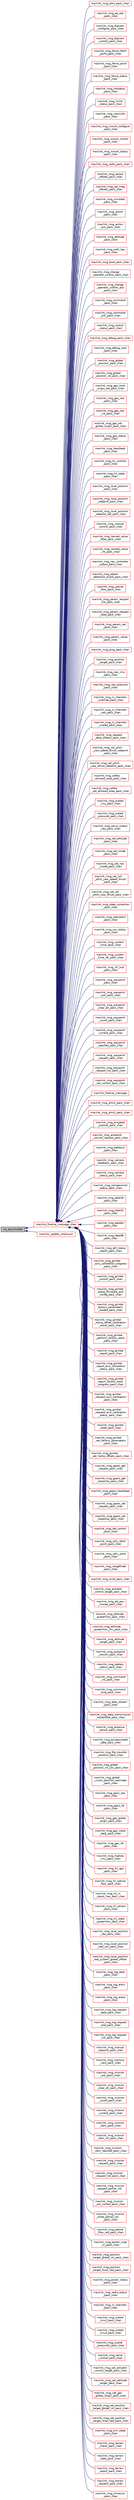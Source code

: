 digraph "crc_accumulate"
{
 // INTERACTIVE_SVG=YES
  edge [fontname="Helvetica",fontsize="10",labelfontname="Helvetica",labelfontsize="10"];
  node [fontname="Helvetica",fontsize="10",shape=record];
  rankdir="LR";
  Node1 [label="crc_accumulate",height=0.2,width=0.4,color="black", fillcolor="grey75", style="filled" fontcolor="black"];
  Node1 -> Node2 [dir="back",color="midnightblue",fontsize="10",style="solid",fontname="Helvetica"];
  Node2 [label="mavlink_finalize_message_chan",height=0.2,width=0.4,color="red", fillcolor="white", style="filled",URL="$v0_89_2protocol_8h.html#aa66131138fc02101dcc73b4b556ab422",tooltip="Finalize a MAVLink message with channel assignment. "];
  Node2 -> Node3 [dir="back",color="midnightblue",fontsize="10",style="solid",fontname="Helvetica"];
  Node3 [label="mavlink_msg_ahrs_pack_chan",height=0.2,width=0.4,color="red", fillcolor="white", style="filled",URL="$v0_89_2ardupilotmega_2mavlink__msg__ahrs_8h.html#ab4dc81fc85188d1843d8a82d3b4de3e5",tooltip="Pack a ahrs message on a channel. "];
  Node2 -> Node4 [dir="back",color="midnightblue",fontsize="10",style="solid",fontname="Helvetica"];
  Node4 [label="mavlink_msg_ap_adc\l_pack_chan",height=0.2,width=0.4,color="red", fillcolor="white", style="filled",URL="$v0_89_2ardupilotmega_2mavlink__msg__ap__adc_8h.html#a19903d3346e15994576af6403013464b",tooltip="Pack a ap_adc message on a channel. "];
  Node2 -> Node5 [dir="back",color="midnightblue",fontsize="10",style="solid",fontname="Helvetica"];
  Node5 [label="mavlink_msg_digicam\l_configure_pack_chan",height=0.2,width=0.4,color="red", fillcolor="white", style="filled",URL="$v0_89_2ardupilotmega_2mavlink__msg__digicam__configure_8h.html#a7dbe51041eceec3a18e5f197a6f5242a",tooltip="Pack a digicam_configure message on a channel. "];
  Node2 -> Node6 [dir="back",color="midnightblue",fontsize="10",style="solid",fontname="Helvetica"];
  Node6 [label="mavlink_msg_digicam\l_control_pack_chan",height=0.2,width=0.4,color="red", fillcolor="white", style="filled",URL="$v0_89_2ardupilotmega_2mavlink__msg__digicam__control_8h.html#aa209d5b0dc3100a1e3181c125f04937e",tooltip="Pack a digicam_control message on a channel. "];
  Node2 -> Node7 [dir="back",color="midnightblue",fontsize="10",style="solid",fontname="Helvetica"];
  Node7 [label="mavlink_msg_fence_fetch\l_point_pack_chan",height=0.2,width=0.4,color="red", fillcolor="white", style="filled",URL="$v0_89_2ardupilotmega_2mavlink__msg__fence__fetch__point_8h.html#a121328f002e3292e9101aaff37e54008",tooltip="Pack a fence_fetch_point message on a channel. "];
  Node2 -> Node8 [dir="back",color="midnightblue",fontsize="10",style="solid",fontname="Helvetica"];
  Node8 [label="mavlink_msg_fence_point\l_pack_chan",height=0.2,width=0.4,color="red", fillcolor="white", style="filled",URL="$v0_89_2ardupilotmega_2mavlink__msg__fence__point_8h.html#a574eeb42cc9470c365d63c6ab7821cbf",tooltip="Pack a fence_point message on a channel. "];
  Node2 -> Node9 [dir="back",color="midnightblue",fontsize="10",style="solid",fontname="Helvetica"];
  Node9 [label="mavlink_msg_fence_status\l_pack_chan",height=0.2,width=0.4,color="red", fillcolor="white", style="filled",URL="$v0_89_2ardupilotmega_2mavlink__msg__fence__status_8h.html#a99447f94efea540db056d30952ba1aaf",tooltip="Pack a fence_status message on a channel. "];
  Node2 -> Node10 [dir="back",color="midnightblue",fontsize="10",style="solid",fontname="Helvetica"];
  Node10 [label="mavlink_msg_hwstatus\l_pack_chan",height=0.2,width=0.4,color="red", fillcolor="white", style="filled",URL="$v0_89_2ardupilotmega_2mavlink__msg__hwstatus_8h.html#a4082eb400a43c5cbb06d1f6a6e5ed099",tooltip="Pack a hwstatus message on a channel. "];
  Node2 -> Node11 [dir="back",color="midnightblue",fontsize="10",style="solid",fontname="Helvetica"];
  Node11 [label="mavlink_msg_limits\l_status_pack_chan",height=0.2,width=0.4,color="red", fillcolor="white", style="filled",URL="$v0_89_2ardupilotmega_2mavlink__msg__limits__status_8h.html#a407b39409cb2527e7eb186a4124ed53f",tooltip="Pack a limits_status message on a channel. "];
  Node2 -> Node12 [dir="back",color="midnightblue",fontsize="10",style="solid",fontname="Helvetica"];
  Node12 [label="mavlink_msg_meminfo\l_pack_chan",height=0.2,width=0.4,color="red", fillcolor="white", style="filled",URL="$v0_89_2ardupilotmega_2mavlink__msg__meminfo_8h.html#a8cc88b6fd99f229334b924eb1dd674e7",tooltip="Pack a meminfo message on a channel. "];
  Node2 -> Node13 [dir="back",color="midnightblue",fontsize="10",style="solid",fontname="Helvetica"];
  Node13 [label="mavlink_msg_mount_configure\l_pack_chan",height=0.2,width=0.4,color="red", fillcolor="white", style="filled",URL="$v0_89_2ardupilotmega_2mavlink__msg__mount__configure_8h.html#a8aeafe9a981ecf7383eb33d4ea331f7c",tooltip="Pack a mount_configure message on a channel. "];
  Node2 -> Node14 [dir="back",color="midnightblue",fontsize="10",style="solid",fontname="Helvetica"];
  Node14 [label="mavlink_msg_mount_control\l_pack_chan",height=0.2,width=0.4,color="red", fillcolor="white", style="filled",URL="$v0_89_2ardupilotmega_2mavlink__msg__mount__control_8h.html#a46f2871d2a4c71f55751b74ce5dc64ae",tooltip="Pack a mount_control message on a channel. "];
  Node2 -> Node15 [dir="back",color="midnightblue",fontsize="10",style="solid",fontname="Helvetica"];
  Node15 [label="mavlink_msg_mount_status\l_pack_chan",height=0.2,width=0.4,color="red", fillcolor="white", style="filled",URL="$v0_89_2ardupilotmega_2mavlink__msg__mount__status_8h.html#acd6b90864504dbccfaf860ded272b844",tooltip="Pack a mount_status message on a channel. "];
  Node2 -> Node16 [dir="back",color="midnightblue",fontsize="10",style="solid",fontname="Helvetica"];
  Node16 [label="mavlink_msg_radio_pack_chan",height=0.2,width=0.4,color="red", fillcolor="white", style="filled",URL="$v0_89_2ardupilotmega_2mavlink__msg__radio_8h.html#affe6fe66153ea5b65647dab166f18c58",tooltip="Pack a radio message on a channel. "];
  Node2 -> Node17 [dir="back",color="midnightblue",fontsize="10",style="solid",fontname="Helvetica"];
  Node17 [label="mavlink_msg_sensor\l_offsets_pack_chan",height=0.2,width=0.4,color="red", fillcolor="white", style="filled",URL="$v0_89_2ardupilotmega_2mavlink__msg__sensor__offsets_8h.html#a90f26fa0c868e954bd15105349579dd6",tooltip="Pack a sensor_offsets message on a channel. "];
  Node2 -> Node18 [dir="back",color="midnightblue",fontsize="10",style="solid",fontname="Helvetica"];
  Node18 [label="mavlink_msg_set_mag\l_offsets_pack_chan",height=0.2,width=0.4,color="red", fillcolor="white", style="filled",URL="$v0_89_2ardupilotmega_2mavlink__msg__set__mag__offsets_8h.html#a0ff8265c77b04396c8b7f3830ec147c1",tooltip="Pack a set_mag_offsets message on a channel. "];
  Node2 -> Node19 [dir="back",color="midnightblue",fontsize="10",style="solid",fontname="Helvetica"];
  Node19 [label="mavlink_msg_simstate\l_pack_chan",height=0.2,width=0.4,color="red", fillcolor="white", style="filled",URL="$v0_89_2ardupilotmega_2mavlink__msg__simstate_8h.html#a03ad82aa0344d6f97e282759fc7d1db8",tooltip="Pack a simstate message on a channel. "];
  Node2 -> Node20 [dir="back",color="midnightblue",fontsize="10",style="solid",fontname="Helvetica"];
  Node20 [label="mavlink_msg_action\l_pack_chan",height=0.2,width=0.4,color="red", fillcolor="white", style="filled",URL="$mavlink__msg__action_8h.html#abf24d86d8b952f9ab319bc0e0e7b1761",tooltip="Pack a action message on a channel. "];
  Node2 -> Node21 [dir="back",color="midnightblue",fontsize="10",style="solid",fontname="Helvetica"];
  Node21 [label="mavlink_msg_action\l_ack_pack_chan",height=0.2,width=0.4,color="red", fillcolor="white", style="filled",URL="$mavlink__msg__action__ack_8h.html#ad64b495a3404ed70a0cd2893817b3521",tooltip="Pack a action_ack message on a channel. "];
  Node2 -> Node22 [dir="back",color="midnightblue",fontsize="10",style="solid",fontname="Helvetica"];
  Node22 [label="mavlink_msg_attitude\l_pack_chan",height=0.2,width=0.4,color="red", fillcolor="white", style="filled",URL="$v0_89_2common_2mavlink__msg__attitude_8h.html#a618ec144aa502d1ee54e57f95497f15d",tooltip="Pack a attitude message on a channel. "];
  Node2 -> Node23 [dir="back",color="midnightblue",fontsize="10",style="solid",fontname="Helvetica"];
  Node23 [label="mavlink_msg_auth_key\l_pack_chan",height=0.2,width=0.4,color="red", fillcolor="white", style="filled",URL="$v0_89_2common_2mavlink__msg__auth__key_8h.html#a3ddf0f9492331a4aab9ce60f10b10988",tooltip="Pack a auth_key message on a channel. "];
  Node2 -> Node24 [dir="back",color="midnightblue",fontsize="10",style="solid",fontname="Helvetica"];
  Node24 [label="mavlink_msg_boot_pack_chan",height=0.2,width=0.4,color="red", fillcolor="white", style="filled",URL="$mavlink__msg__boot_8h.html#af01695574d3feb263fb69e4a6520e0d9",tooltip="Pack a boot message on a channel. "];
  Node2 -> Node25 [dir="back",color="midnightblue",fontsize="10",style="solid",fontname="Helvetica"];
  Node25 [label="mavlink_msg_change\l_operator_control_pack_chan",height=0.2,width=0.4,color="red", fillcolor="white", style="filled",URL="$v0_89_2common_2mavlink__msg__change__operator__control_8h.html#ab67baa0d3bc6c24f7e0caa09cd18f174",tooltip="Pack a change_operator_control message on a channel. "];
  Node2 -> Node26 [dir="back",color="midnightblue",fontsize="10",style="solid",fontname="Helvetica"];
  Node26 [label="mavlink_msg_change\l_operator_control_ack\l_pack_chan",height=0.2,width=0.4,color="red", fillcolor="white", style="filled",URL="$v0_89_2common_2mavlink__msg__change__operator__control__ack_8h.html#a3cff410413867eac6b3043e917256b35",tooltip="Pack a change_operator_control_ack message on a channel. "];
  Node2 -> Node27 [dir="back",color="midnightblue",fontsize="10",style="solid",fontname="Helvetica"];
  Node27 [label="mavlink_msg_command\l_pack_chan",height=0.2,width=0.4,color="red", fillcolor="white", style="filled",URL="$mavlink__msg__command_8h.html#a18bf99ae61541032cf048664dc9c32b0",tooltip="Pack a command message on a channel. "];
  Node2 -> Node28 [dir="back",color="midnightblue",fontsize="10",style="solid",fontname="Helvetica"];
  Node28 [label="mavlink_msg_command\l_ack_pack_chan",height=0.2,width=0.4,color="red", fillcolor="white", style="filled",URL="$v0_89_2common_2mavlink__msg__command__ack_8h.html#a99a119bb7e7c8fd3fdff0d5ca70b46be",tooltip="Pack a command_ack message on a channel. "];
  Node2 -> Node29 [dir="back",color="midnightblue",fontsize="10",style="solid",fontname="Helvetica"];
  Node29 [label="mavlink_msg_control\l_status_pack_chan",height=0.2,width=0.4,color="red", fillcolor="white", style="filled",URL="$mavlink__msg__control__status_8h.html#a81b4540f3953c5a154f3da91a696fc0c",tooltip="Pack a control_status message on a channel. "];
  Node2 -> Node30 [dir="back",color="midnightblue",fontsize="10",style="solid",fontname="Helvetica"];
  Node30 [label="mavlink_msg_debug_pack_chan",height=0.2,width=0.4,color="red", fillcolor="white", style="filled",URL="$v0_89_2common_2mavlink__msg__debug_8h.html#a64edfadac6f01d9d99ab3da408e2ff43",tooltip="Pack a debug message on a channel. "];
  Node2 -> Node31 [dir="back",color="midnightblue",fontsize="10",style="solid",fontname="Helvetica"];
  Node31 [label="mavlink_msg_debug_vect\l_pack_chan",height=0.2,width=0.4,color="red", fillcolor="white", style="filled",URL="$v0_89_2common_2mavlink__msg__debug__vect_8h.html#ae6b5b2990f0d0f704a38bc3e75ff700a",tooltip="Pack a debug_vect message on a channel. "];
  Node2 -> Node32 [dir="back",color="midnightblue",fontsize="10",style="solid",fontname="Helvetica"];
  Node32 [label="mavlink_msg_global\l_position_pack_chan",height=0.2,width=0.4,color="red", fillcolor="white", style="filled",URL="$mavlink__msg__global__position_8h.html#a013761ac0da15051ac9875663b5eb9b6",tooltip="Pack a global_position message on a channel. "];
  Node2 -> Node33 [dir="back",color="midnightblue",fontsize="10",style="solid",fontname="Helvetica"];
  Node33 [label="mavlink_msg_global\l_position_int_pack_chan",height=0.2,width=0.4,color="red", fillcolor="white", style="filled",URL="$v0_89_2common_2mavlink__msg__global__position__int_8h.html#ac821a09be371a0167b32ab8b256299ce",tooltip="Pack a global_position_int message on a channel. "];
  Node2 -> Node34 [dir="back",color="midnightblue",fontsize="10",style="solid",fontname="Helvetica"];
  Node34 [label="mavlink_msg_gps_local\l_origin_set_pack_chan",height=0.2,width=0.4,color="red", fillcolor="white", style="filled",URL="$mavlink__msg__gps__local__origin__set_8h.html#a2d6df32caedd51ba43e06c119309e687",tooltip="Pack a gps_local_origin_set message on a channel. "];
  Node2 -> Node35 [dir="back",color="midnightblue",fontsize="10",style="solid",fontname="Helvetica"];
  Node35 [label="mavlink_msg_gps_raw\l_pack_chan",height=0.2,width=0.4,color="red", fillcolor="white", style="filled",URL="$mavlink__msg__gps__raw_8h.html#aaa84ab734305b53224d510aaf40bcaaa",tooltip="Pack a gps_raw message on a channel. "];
  Node2 -> Node36 [dir="back",color="midnightblue",fontsize="10",style="solid",fontname="Helvetica"];
  Node36 [label="mavlink_msg_gps_raw\l_int_pack_chan",height=0.2,width=0.4,color="red", fillcolor="white", style="filled",URL="$v0_89_2common_2mavlink__msg__gps__raw__int_8h.html#a8a6517d934e7bcd2cbe0f9c8abf07c37",tooltip="Pack a gps_raw_int message on a channel. "];
  Node2 -> Node37 [dir="back",color="midnightblue",fontsize="10",style="solid",fontname="Helvetica"];
  Node37 [label="mavlink_msg_gps_set\l_global_origin_pack_chan",height=0.2,width=0.4,color="red", fillcolor="white", style="filled",URL="$mavlink__msg__gps__set__global__origin_8h.html#a95825bd8da7e0bb22a2dd495bfc3d0ee",tooltip="Pack a gps_set_global_origin message on a channel. "];
  Node2 -> Node38 [dir="back",color="midnightblue",fontsize="10",style="solid",fontname="Helvetica"];
  Node38 [label="mavlink_msg_gps_status\l_pack_chan",height=0.2,width=0.4,color="red", fillcolor="white", style="filled",URL="$v0_89_2common_2mavlink__msg__gps__status_8h.html#a71e50e42e9217c6ad5cbe64a235c9c34",tooltip="Pack a gps_status message on a channel. "];
  Node2 -> Node39 [dir="back",color="midnightblue",fontsize="10",style="solid",fontname="Helvetica"];
  Node39 [label="mavlink_msg_heartbeat\l_pack_chan",height=0.2,width=0.4,color="red", fillcolor="white", style="filled",URL="$v0_89_2common_2mavlink__msg__heartbeat_8h.html#a20621f9555594a034859d967af150ec1",tooltip="Pack a heartbeat message on a channel. "];
  Node2 -> Node40 [dir="back",color="midnightblue",fontsize="10",style="solid",fontname="Helvetica"];
  Node40 [label="mavlink_msg_hil_controls\l_pack_chan",height=0.2,width=0.4,color="red", fillcolor="white", style="filled",URL="$v0_89_2common_2mavlink__msg__hil__controls_8h.html#aaaba78a372715bff1145784250ff7b19",tooltip="Pack a hil_controls message on a channel. "];
  Node2 -> Node41 [dir="back",color="midnightblue",fontsize="10",style="solid",fontname="Helvetica"];
  Node41 [label="mavlink_msg_hil_state\l_pack_chan",height=0.2,width=0.4,color="red", fillcolor="white", style="filled",URL="$v0_89_2common_2mavlink__msg__hil__state_8h.html#ad5f967d1d5f2f6fc28f26e82fc4aa235",tooltip="Pack a hil_state message on a channel. "];
  Node2 -> Node42 [dir="back",color="midnightblue",fontsize="10",style="solid",fontname="Helvetica"];
  Node42 [label="mavlink_msg_local_position\l_pack_chan",height=0.2,width=0.4,color="red", fillcolor="white", style="filled",URL="$mavlink__msg__local__position_8h.html#a979c0feb2caab765146ef28430a4e27d",tooltip="Pack a local_position message on a channel. "];
  Node2 -> Node43 [dir="back",color="midnightblue",fontsize="10",style="solid",fontname="Helvetica"];
  Node43 [label="mavlink_msg_local_position\l_setpoint_pack_chan",height=0.2,width=0.4,color="red", fillcolor="white", style="filled",URL="$mavlink__msg__local__position__setpoint_8h.html#a8439d103aaf5eb25811dc78c8e5d1284",tooltip="Pack a local_position_setpoint message on a channel. "];
  Node2 -> Node44 [dir="back",color="midnightblue",fontsize="10",style="solid",fontname="Helvetica"];
  Node44 [label="mavlink_msg_local_position\l_setpoint_set_pack_chan",height=0.2,width=0.4,color="red", fillcolor="white", style="filled",URL="$mavlink__msg__local__position__setpoint__set_8h.html#a82dbe6c45257eabfa1a509b308e15135",tooltip="Pack a local_position_setpoint_set message on a channel. "];
  Node2 -> Node45 [dir="back",color="midnightblue",fontsize="10",style="solid",fontname="Helvetica"];
  Node45 [label="mavlink_msg_manual\l_control_pack_chan",height=0.2,width=0.4,color="red", fillcolor="white", style="filled",URL="$v0_89_2common_2mavlink__msg__manual__control_8h.html#a2d7ce8716b82ff6f96b7cdd10045f03c",tooltip="Pack a manual_control message on a channel. "];
  Node2 -> Node46 [dir="back",color="midnightblue",fontsize="10",style="solid",fontname="Helvetica"];
  Node46 [label="mavlink_msg_named_value\l_float_pack_chan",height=0.2,width=0.4,color="red", fillcolor="white", style="filled",URL="$v0_89_2common_2mavlink__msg__named__value__float_8h.html#a3a132e72de7bfa848ff3774b123bfe35",tooltip="Pack a named_value_float message on a channel. "];
  Node2 -> Node47 [dir="back",color="midnightblue",fontsize="10",style="solid",fontname="Helvetica"];
  Node47 [label="mavlink_msg_named_value\l_int_pack_chan",height=0.2,width=0.4,color="red", fillcolor="white", style="filled",URL="$v0_89_2common_2mavlink__msg__named__value__int_8h.html#acec709a920caea50312b445c41c61185",tooltip="Pack a named_value_int message on a channel. "];
  Node2 -> Node48 [dir="back",color="midnightblue",fontsize="10",style="solid",fontname="Helvetica"];
  Node48 [label="mavlink_msg_nav_controller\l_output_pack_chan",height=0.2,width=0.4,color="red", fillcolor="white", style="filled",URL="$v0_89_2common_2mavlink__msg__nav__controller__output_8h.html#af0a2c94ed932fac26c8ab9f9b7e6dc2f",tooltip="Pack a nav_controller_output message on a channel. "];
  Node2 -> Node49 [dir="back",color="midnightblue",fontsize="10",style="solid",fontname="Helvetica"];
  Node49 [label="mavlink_msg_object\l_detection_event_pack_chan",height=0.2,width=0.4,color="red", fillcolor="white", style="filled",URL="$mavlink__msg__object__detection__event_8h.html#af2893d08dd5a69a60bde3dcf1662ae6d",tooltip="Pack a object_detection_event message on a channel. "];
  Node2 -> Node50 [dir="back",color="midnightblue",fontsize="10",style="solid",fontname="Helvetica"];
  Node50 [label="mavlink_msg_optical\l_flow_pack_chan",height=0.2,width=0.4,color="red", fillcolor="white", style="filled",URL="$v0_89_2common_2mavlink__msg__optical__flow_8h.html#a9a11f3084ac66b436bec43317f631589",tooltip="Pack a optical_flow message on a channel. "];
  Node2 -> Node51 [dir="back",color="midnightblue",fontsize="10",style="solid",fontname="Helvetica"];
  Node51 [label="mavlink_msg_param_request\l_list_pack_chan",height=0.2,width=0.4,color="red", fillcolor="white", style="filled",URL="$v0_89_2common_2mavlink__msg__param__request__list_8h.html#a3c2a27c1f99725868841985efea534bd",tooltip="Pack a param_request_list message on a channel. "];
  Node2 -> Node52 [dir="back",color="midnightblue",fontsize="10",style="solid",fontname="Helvetica"];
  Node52 [label="mavlink_msg_param_request\l_read_pack_chan",height=0.2,width=0.4,color="red", fillcolor="white", style="filled",URL="$v0_89_2common_2mavlink__msg__param__request__read_8h.html#afc54042641a559ab733a1920a2abdda1",tooltip="Pack a param_request_read message on a channel. "];
  Node2 -> Node53 [dir="back",color="midnightblue",fontsize="10",style="solid",fontname="Helvetica"];
  Node53 [label="mavlink_msg_param_set\l_pack_chan",height=0.2,width=0.4,color="red", fillcolor="white", style="filled",URL="$v0_89_2common_2mavlink__msg__param__set_8h.html#a9b885147b54932297f137b51ac607da4",tooltip="Pack a param_set message on a channel. "];
  Node2 -> Node54 [dir="back",color="midnightblue",fontsize="10",style="solid",fontname="Helvetica"];
  Node54 [label="mavlink_msg_param_value\l_pack_chan",height=0.2,width=0.4,color="red", fillcolor="white", style="filled",URL="$v0_89_2common_2mavlink__msg__param__value_8h.html#a392b1e2f329b22ffb1ebf291242502fc",tooltip="Pack a param_value message on a channel. "];
  Node2 -> Node55 [dir="back",color="midnightblue",fontsize="10",style="solid",fontname="Helvetica"];
  Node55 [label="mavlink_msg_ping_pack_chan",height=0.2,width=0.4,color="red", fillcolor="white", style="filled",URL="$v0_89_2common_2mavlink__msg__ping_8h.html#a2f1553dd7725ecb2fbd535caf2f918f1",tooltip="Pack a ping message on a channel. "];
  Node2 -> Node56 [dir="back",color="midnightblue",fontsize="10",style="solid",fontname="Helvetica"];
  Node56 [label="mavlink_msg_position\l_target_pack_chan",height=0.2,width=0.4,color="red", fillcolor="white", style="filled",URL="$mavlink__msg__position__target_8h.html#aef9973f40337b0627985c82c609121e1",tooltip="Pack a position_target message on a channel. "];
  Node2 -> Node57 [dir="back",color="midnightblue",fontsize="10",style="solid",fontname="Helvetica"];
  Node57 [label="mavlink_msg_raw_imu\l_pack_chan",height=0.2,width=0.4,color="red", fillcolor="white", style="filled",URL="$v0_89_2common_2mavlink__msg__raw__imu_8h.html#adc060429de5a28ee6eab0fc7cf5106fb",tooltip="Pack a raw_imu message on a channel. "];
  Node2 -> Node58 [dir="back",color="midnightblue",fontsize="10",style="solid",fontname="Helvetica"];
  Node58 [label="mavlink_msg_raw_pressure\l_pack_chan",height=0.2,width=0.4,color="red", fillcolor="white", style="filled",URL="$v0_89_2common_2mavlink__msg__raw__pressure_8h.html#a14f4972fe22b8cfd3cebebb01dff0ce1",tooltip="Pack a raw_pressure message on a channel. "];
  Node2 -> Node59 [dir="back",color="midnightblue",fontsize="10",style="solid",fontname="Helvetica"];
  Node59 [label="mavlink_msg_rc_channels\l_override_pack_chan",height=0.2,width=0.4,color="red", fillcolor="white", style="filled",URL="$v0_89_2common_2mavlink__msg__rc__channels__override_8h.html#acc048db05e6013f82d027f88894a336f",tooltip="Pack a rc_channels_override message on a channel. "];
  Node2 -> Node60 [dir="back",color="midnightblue",fontsize="10",style="solid",fontname="Helvetica"];
  Node60 [label="mavlink_msg_rc_channels\l_raw_pack_chan",height=0.2,width=0.4,color="red", fillcolor="white", style="filled",URL="$v0_89_2common_2mavlink__msg__rc__channels__raw_8h.html#a85db0c88783210658b689d9468db8e07",tooltip="Pack a rc_channels_raw message on a channel. "];
  Node2 -> Node61 [dir="back",color="midnightblue",fontsize="10",style="solid",fontname="Helvetica"];
  Node61 [label="mavlink_msg_rc_channels\l_scaled_pack_chan",height=0.2,width=0.4,color="red", fillcolor="white", style="filled",URL="$v0_89_2common_2mavlink__msg__rc__channels__scaled_8h.html#af4bc3ccdc94a9200e2a6d6395da84d1e",tooltip="Pack a rc_channels_scaled message on a channel. "];
  Node2 -> Node62 [dir="back",color="midnightblue",fontsize="10",style="solid",fontname="Helvetica"];
  Node62 [label="mavlink_msg_request\l_data_stream_pack_chan",height=0.2,width=0.4,color="red", fillcolor="white", style="filled",URL="$v0_89_2common_2mavlink__msg__request__data__stream_8h.html#a45c6d7dcb2b7942dbd1b386fc8c235e5",tooltip="Pack a request_data_stream message on a channel. "];
  Node2 -> Node63 [dir="back",color="midnightblue",fontsize="10",style="solid",fontname="Helvetica"];
  Node63 [label="mavlink_msg_roll_pitch\l_yaw_speed_thrust_setpoint\l_pack_chan",height=0.2,width=0.4,color="red", fillcolor="white", style="filled",URL="$mavlink__msg__roll__pitch__yaw__speed__thrust__setpoint_8h.html#a216b9ae2435b69b540a0aa1481b2d70b",tooltip="Pack a roll_pitch_yaw_speed_thrust_setpoint message on a channel. "];
  Node2 -> Node64 [dir="back",color="midnightblue",fontsize="10",style="solid",fontname="Helvetica"];
  Node64 [label="mavlink_msg_roll_pitch\l_yaw_thrust_setpoint_pack_chan",height=0.2,width=0.4,color="red", fillcolor="white", style="filled",URL="$mavlink__msg__roll__pitch__yaw__thrust__setpoint_8h.html#af36db18206f1ad296c7541899c7e40e1",tooltip="Pack a roll_pitch_yaw_thrust_setpoint message on a channel. "];
  Node2 -> Node65 [dir="back",color="midnightblue",fontsize="10",style="solid",fontname="Helvetica"];
  Node65 [label="mavlink_msg_safety\l_allowed_area_pack_chan",height=0.2,width=0.4,color="red", fillcolor="white", style="filled",URL="$v0_89_2common_2mavlink__msg__safety__allowed__area_8h.html#a06c5d19b03aab37aed0e25359f3813ec",tooltip="Pack a safety_allowed_area message on a channel. "];
  Node2 -> Node66 [dir="back",color="midnightblue",fontsize="10",style="solid",fontname="Helvetica"];
  Node66 [label="mavlink_msg_safety\l_set_allowed_area_pack_chan",height=0.2,width=0.4,color="red", fillcolor="white", style="filled",URL="$v0_89_2common_2mavlink__msg__safety__set__allowed__area_8h.html#a4a5ad9e128fbcf5aaaf84624d0fb5bb9",tooltip="Pack a safety_set_allowed_area message on a channel. "];
  Node2 -> Node67 [dir="back",color="midnightblue",fontsize="10",style="solid",fontname="Helvetica"];
  Node67 [label="mavlink_msg_scaled\l_imu_pack_chan",height=0.2,width=0.4,color="red", fillcolor="white", style="filled",URL="$v0_89_2common_2mavlink__msg__scaled__imu_8h.html#a0fc1577816905df836a81e2daa82803c",tooltip="Pack a scaled_imu message on a channel. "];
  Node2 -> Node68 [dir="back",color="midnightblue",fontsize="10",style="solid",fontname="Helvetica"];
  Node68 [label="mavlink_msg_scaled\l_pressure_pack_chan",height=0.2,width=0.4,color="red", fillcolor="white", style="filled",URL="$v0_89_2common_2mavlink__msg__scaled__pressure_8h.html#acf06e4deffe905725d83f5a6f35ed85c",tooltip="Pack a scaled_pressure message on a channel. "];
  Node2 -> Node69 [dir="back",color="midnightblue",fontsize="10",style="solid",fontname="Helvetica"];
  Node69 [label="mavlink_msg_servo_output\l_raw_pack_chan",height=0.2,width=0.4,color="red", fillcolor="white", style="filled",URL="$v0_89_2common_2mavlink__msg__servo__output__raw_8h.html#a9fe5ef03c1cc3b2594ba5c5a7363e8b0",tooltip="Pack a servo_output_raw message on a channel. "];
  Node2 -> Node70 [dir="back",color="midnightblue",fontsize="10",style="solid",fontname="Helvetica"];
  Node70 [label="mavlink_msg_set_altitude\l_pack_chan",height=0.2,width=0.4,color="red", fillcolor="white", style="filled",URL="$mavlink__msg__set__altitude_8h.html#ae59fabbd6da66abb39d9a080c8fcb0ba",tooltip="Pack a set_altitude message on a channel. "];
  Node2 -> Node71 [dir="back",color="midnightblue",fontsize="10",style="solid",fontname="Helvetica"];
  Node71 [label="mavlink_msg_set_mode\l_pack_chan",height=0.2,width=0.4,color="red", fillcolor="white", style="filled",URL="$v0_89_2common_2mavlink__msg__set__mode_8h.html#a2de9c0681f5f187ee9350ef804d56398",tooltip="Pack a set_mode message on a channel. "];
  Node2 -> Node72 [dir="back",color="midnightblue",fontsize="10",style="solid",fontname="Helvetica"];
  Node72 [label="mavlink_msg_set_nav\l_mode_pack_chan",height=0.2,width=0.4,color="red", fillcolor="white", style="filled",URL="$mavlink__msg__set__nav__mode_8h.html#a4523f93d78da5ad7f876a57ce2eb1854",tooltip="Pack a set_nav_mode message on a channel. "];
  Node2 -> Node73 [dir="back",color="midnightblue",fontsize="10",style="solid",fontname="Helvetica"];
  Node73 [label="mavlink_msg_set_roll\l_pitch_yaw_speed_thrust\l_pack_chan",height=0.2,width=0.4,color="red", fillcolor="white", style="filled",URL="$mavlink__msg__set__roll__pitch__yaw__speed__thrust_8h.html#a4d25f9893a6dbca676e670a14b89293a",tooltip="Pack a set_roll_pitch_yaw_speed_thrust message on a channel. "];
  Node2 -> Node74 [dir="back",color="midnightblue",fontsize="10",style="solid",fontname="Helvetica"];
  Node74 [label="mavlink_msg_set_roll\l_pitch_yaw_thrust_pack_chan",height=0.2,width=0.4,color="red", fillcolor="white", style="filled",URL="$mavlink__msg__set__roll__pitch__yaw__thrust_8h.html#a9ef5ef937806a2d893e5a5019bcadda2",tooltip="Pack a set_roll_pitch_yaw_thrust message on a channel. "];
  Node2 -> Node75 [dir="back",color="midnightblue",fontsize="10",style="solid",fontname="Helvetica"];
  Node75 [label="mavlink_msg_state_correction\l_pack_chan",height=0.2,width=0.4,color="red", fillcolor="white", style="filled",URL="$mavlink__msg__state__correction_8h.html#aa5746c658ae500c3bb7ee41ccc8993cf",tooltip="Pack a state_correction message on a channel. "];
  Node2 -> Node76 [dir="back",color="midnightblue",fontsize="10",style="solid",fontname="Helvetica"];
  Node76 [label="mavlink_msg_statustext\l_pack_chan",height=0.2,width=0.4,color="red", fillcolor="white", style="filled",URL="$v0_89_2common_2mavlink__msg__statustext_8h.html#a5abf3793ed13f3be65abc47dcf371312",tooltip="Pack a statustext message on a channel. "];
  Node2 -> Node77 [dir="back",color="midnightblue",fontsize="10",style="solid",fontname="Helvetica"];
  Node77 [label="mavlink_msg_sys_status\l_pack_chan",height=0.2,width=0.4,color="red", fillcolor="white", style="filled",URL="$v0_89_2common_2mavlink__msg__sys__status_8h.html#a88bd04dbfb9b5ca4d59e8c2501500f3d",tooltip="Pack a sys_status message on a channel. "];
  Node2 -> Node78 [dir="back",color="midnightblue",fontsize="10",style="solid",fontname="Helvetica"];
  Node78 [label="mavlink_msg_system\l_time_pack_chan",height=0.2,width=0.4,color="red", fillcolor="white", style="filled",URL="$v0_89_2common_2mavlink__msg__system__time_8h.html#a0bb5eb9c35598d099babf292edad84aa",tooltip="Pack a system_time message on a channel. "];
  Node2 -> Node79 [dir="back",color="midnightblue",fontsize="10",style="solid",fontname="Helvetica"];
  Node79 [label="mavlink_msg_system\l_time_utc_pack_chan",height=0.2,width=0.4,color="red", fillcolor="white", style="filled",URL="$mavlink__msg__system__time__utc_8h.html#a92d0855e78d1c316b5785b04bc7800eb",tooltip="Pack a system_time_utc message on a channel. "];
  Node2 -> Node80 [dir="back",color="midnightblue",fontsize="10",style="solid",fontname="Helvetica"];
  Node80 [label="mavlink_msg_vfr_hud\l_pack_chan",height=0.2,width=0.4,color="red", fillcolor="white", style="filled",URL="$v0_89_2common_2mavlink__msg__vfr__hud_8h.html#a343d83ef1501d561472e3874a53b62e5",tooltip="Pack a vfr_hud message on a channel. "];
  Node2 -> Node81 [dir="back",color="midnightblue",fontsize="10",style="solid",fontname="Helvetica"];
  Node81 [label="mavlink_msg_waypoint\l_pack_chan",height=0.2,width=0.4,color="red", fillcolor="white", style="filled",URL="$mavlink__msg__waypoint_8h.html#a6e4857ae216676e30b7ee15be4826851",tooltip="Pack a waypoint message on a channel. "];
  Node2 -> Node82 [dir="back",color="midnightblue",fontsize="10",style="solid",fontname="Helvetica"];
  Node82 [label="mavlink_msg_waypoint\l_ack_pack_chan",height=0.2,width=0.4,color="red", fillcolor="white", style="filled",URL="$mavlink__msg__waypoint__ack_8h.html#aade7de8a960422605041849c5a489484",tooltip="Pack a waypoint_ack message on a channel. "];
  Node2 -> Node83 [dir="back",color="midnightblue",fontsize="10",style="solid",fontname="Helvetica"];
  Node83 [label="mavlink_msg_waypoint\l_clear_all_pack_chan",height=0.2,width=0.4,color="red", fillcolor="white", style="filled",URL="$mavlink__msg__waypoint__clear__all_8h.html#af5906aa02a2064590a24bb1cff739590",tooltip="Pack a waypoint_clear_all message on a channel. "];
  Node2 -> Node84 [dir="back",color="midnightblue",fontsize="10",style="solid",fontname="Helvetica"];
  Node84 [label="mavlink_msg_waypoint\l_count_pack_chan",height=0.2,width=0.4,color="red", fillcolor="white", style="filled",URL="$mavlink__msg__waypoint__count_8h.html#a7d513df7b83d21d3fa66bc0df2c1118f",tooltip="Pack a waypoint_count message on a channel. "];
  Node2 -> Node85 [dir="back",color="midnightblue",fontsize="10",style="solid",fontname="Helvetica"];
  Node85 [label="mavlink_msg_waypoint\l_current_pack_chan",height=0.2,width=0.4,color="red", fillcolor="white", style="filled",URL="$mavlink__msg__waypoint__current_8h.html#a67747fb1c9dae6d7389c185478cec2a4",tooltip="Pack a waypoint_current message on a channel. "];
  Node2 -> Node86 [dir="back",color="midnightblue",fontsize="10",style="solid",fontname="Helvetica"];
  Node86 [label="mavlink_msg_waypoint\l_reached_pack_chan",height=0.2,width=0.4,color="red", fillcolor="white", style="filled",URL="$mavlink__msg__waypoint__reached_8h.html#a4e761d186a17f1a98f960f8c95d52ef2",tooltip="Pack a waypoint_reached message on a channel. "];
  Node2 -> Node87 [dir="back",color="midnightblue",fontsize="10",style="solid",fontname="Helvetica"];
  Node87 [label="mavlink_msg_waypoint\l_request_pack_chan",height=0.2,width=0.4,color="red", fillcolor="white", style="filled",URL="$mavlink__msg__waypoint__request_8h.html#adf0f12a8b1d070d2201a541e02cbe89d",tooltip="Pack a waypoint_request message on a channel. "];
  Node2 -> Node88 [dir="back",color="midnightblue",fontsize="10",style="solid",fontname="Helvetica"];
  Node88 [label="mavlink_msg_waypoint\l_request_list_pack_chan",height=0.2,width=0.4,color="red", fillcolor="white", style="filled",URL="$mavlink__msg__waypoint__request__list_8h.html#aced369f1f393cb47776012ae114a8a4f",tooltip="Pack a waypoint_request_list message on a channel. "];
  Node2 -> Node89 [dir="back",color="midnightblue",fontsize="10",style="solid",fontname="Helvetica"];
  Node89 [label="mavlink_msg_waypoint\l_set_current_pack_chan",height=0.2,width=0.4,color="red", fillcolor="white", style="filled",URL="$mavlink__msg__waypoint__set__current_8h.html#af8deef3059064225ddb2530689828d99",tooltip="Pack a waypoint_set_current message on a channel. "];
  Node2 -> Node90 [dir="back",color="midnightblue",fontsize="10",style="solid",fontname="Helvetica"];
  Node90 [label="mavlink_finalize_message",height=0.2,width=0.4,color="red", fillcolor="white", style="filled",URL="$v0_89_2protocol_8h.html#af3bea083c5ec83f5b6570b2bd4a817d0",tooltip="Finalize a MAVLink message with MAVLINK_COMM_0 as default channel. "];
  Node2 -> Node91 [dir="back",color="midnightblue",fontsize="10",style="solid",fontname="Helvetica"];
  Node91 [label="mavlink_msg_ahrs2_pack_chan",height=0.2,width=0.4,color="red", fillcolor="white", style="filled",URL="$mavlink__msg__ahrs2_8h.html#ae1bb0b4f5b884440227b2596892ccded",tooltip="Pack a ahrs2 message on a channel. "];
  Node2 -> Node92 [dir="back",color="midnightblue",fontsize="10",style="solid",fontname="Helvetica"];
  Node92 [label="mavlink_msg_ahrs3_pack_chan",height=0.2,width=0.4,color="red", fillcolor="white", style="filled",URL="$mavlink__msg__ahrs3_8h.html#a91e8b9bf40fc1de19b45cae8b5e5a442",tooltip="Pack a ahrs3 message on a channel. "];
  Node2 -> Node93 [dir="back",color="midnightblue",fontsize="10",style="solid",fontname="Helvetica"];
  Node93 [label="mavlink_msg_airspeed\l_autocal_pack_chan",height=0.2,width=0.4,color="red", fillcolor="white", style="filled",URL="$mavlink__msg__airspeed__autocal_8h.html#a6be15ed5ec8b24b8f43ae1cb382535c3",tooltip="Pack a airspeed_autocal message on a channel. "];
  Node2 -> Node94 [dir="back",color="midnightblue",fontsize="10",style="solid",fontname="Helvetica"];
  Node94 [label="mavlink_msg_autopilot\l_version_request_pack_chan",height=0.2,width=0.4,color="red", fillcolor="white", style="filled",URL="$mavlink__msg__autopilot__version__request_8h.html#a63288b0425f6102847ffa4e92ff265d2",tooltip="Pack a autopilot_version_request message on a channel. "];
  Node2 -> Node95 [dir="back",color="midnightblue",fontsize="10",style="solid",fontname="Helvetica"];
  Node95 [label="mavlink_msg_battery2\l_pack_chan",height=0.2,width=0.4,color="red", fillcolor="white", style="filled",URL="$mavlink__msg__battery2_8h.html#a1178f70568b8c35ea7fe74891864c38c",tooltip="Pack a battery2 message on a channel. "];
  Node2 -> Node96 [dir="back",color="midnightblue",fontsize="10",style="solid",fontname="Helvetica"];
  Node96 [label="mavlink_msg_camera\l_feedback_pack_chan",height=0.2,width=0.4,color="red", fillcolor="white", style="filled",URL="$mavlink__msg__camera__feedback_8h.html#ad1a08b75edf02540d8f18836b1222e61",tooltip="Pack a camera_feedback message on a channel. "];
  Node2 -> Node97 [dir="back",color="midnightblue",fontsize="10",style="solid",fontname="Helvetica"];
  Node97 [label="mavlink_msg_camera\l_status_pack_chan",height=0.2,width=0.4,color="red", fillcolor="white", style="filled",URL="$mavlink__msg__camera__status_8h.html#adabdd42de756ec7fe280f8f454732e2f",tooltip="Pack a camera_status message on a channel. "];
  Node2 -> Node98 [dir="back",color="midnightblue",fontsize="10",style="solid",fontname="Helvetica"];
  Node98 [label="mavlink_msg_compassmot\l_status_pack_chan",height=0.2,width=0.4,color="red", fillcolor="white", style="filled",URL="$mavlink__msg__compassmot__status_8h.html#aa4cb3cb42178198acb570dd7e3aa2a3a",tooltip="Pack a compassmot_status message on a channel. "];
  Node2 -> Node99 [dir="back",color="midnightblue",fontsize="10",style="solid",fontname="Helvetica"];
  Node99 [label="mavlink_msg_data16\l_pack_chan",height=0.2,width=0.4,color="red", fillcolor="white", style="filled",URL="$mavlink__msg__data16_8h.html#a41b36b860e368d61a648310feae5a9ca",tooltip="Pack a data16 message on a channel. "];
  Node2 -> Node100 [dir="back",color="midnightblue",fontsize="10",style="solid",fontname="Helvetica"];
  Node100 [label="mavlink_msg_data32\l_pack_chan",height=0.2,width=0.4,color="red", fillcolor="white", style="filled",URL="$mavlink__msg__data32_8h.html#a7f8500180c021390b8c7f7cb8390da59",tooltip="Pack a data32 message on a channel. "];
  Node2 -> Node101 [dir="back",color="midnightblue",fontsize="10",style="solid",fontname="Helvetica"];
  Node101 [label="mavlink_msg_data64\l_pack_chan",height=0.2,width=0.4,color="red", fillcolor="white", style="filled",URL="$mavlink__msg__data64_8h.html#a9abc0df6be826c58891fcda1e1c95e10",tooltip="Pack a data64 message on a channel. "];
  Node2 -> Node102 [dir="back",color="midnightblue",fontsize="10",style="solid",fontname="Helvetica"];
  Node102 [label="mavlink_msg_data96\l_pack_chan",height=0.2,width=0.4,color="red", fillcolor="white", style="filled",URL="$mavlink__msg__data96_8h.html#a683b450bdbc88d90e4b7ea7baafa08b7",tooltip="Pack a data96 message on a channel. "];
  Node2 -> Node103 [dir="back",color="midnightblue",fontsize="10",style="solid",fontname="Helvetica"];
  Node103 [label="mavlink_msg_ekf_status\l_report_pack_chan",height=0.2,width=0.4,color="red", fillcolor="white", style="filled",URL="$mavlink__msg__ekf__status__report_8h.html#ac651042a3b9725fd192d8c238115940b",tooltip="Pack a ekf_status_report message on a channel. "];
  Node2 -> Node104 [dir="back",color="midnightblue",fontsize="10",style="solid",fontname="Helvetica"];
  Node104 [label="mavlink_msg_gimbal\l_axis_calibration_progress\l_pack_chan",height=0.2,width=0.4,color="red", fillcolor="white", style="filled",URL="$mavlink__msg__gimbal__axis__calibration__progress_8h.html#a90bdeeb229afc7f6e0334ef2c14c1605",tooltip="Pack a gimbal_axis_calibration_progress message on a channel. "];
  Node2 -> Node105 [dir="back",color="midnightblue",fontsize="10",style="solid",fontname="Helvetica"];
  Node105 [label="mavlink_msg_gimbal\l_control_pack_chan",height=0.2,width=0.4,color="red", fillcolor="white", style="filled",URL="$mavlink__msg__gimbal__control_8h.html#a4dcb8b4704300e094ac407e2f1eb957a",tooltip="Pack a gimbal_control message on a channel. "];
  Node2 -> Node106 [dir="back",color="midnightblue",fontsize="10",style="solid",fontname="Helvetica"];
  Node106 [label="mavlink_msg_gimbal\l_erase_firmware_and\l_config_pack_chan",height=0.2,width=0.4,color="red", fillcolor="white", style="filled",URL="$mavlink__msg__gimbal__erase__firmware__and__config_8h.html#a4ce1d2fb76ae1ef4bd5073671da4fb38",tooltip="Pack a gimbal_erase_firmware_and_config message on a channel. "];
  Node2 -> Node107 [dir="back",color="midnightblue",fontsize="10",style="solid",fontname="Helvetica"];
  Node107 [label="mavlink_msg_gimbal\l_factory_parameters\l_loaded_pack_chan",height=0.2,width=0.4,color="red", fillcolor="white", style="filled",URL="$mavlink__msg__gimbal__factory__parameters__loaded_8h.html#a5ba88323d22262a8eb494b894104474d",tooltip="Pack a gimbal_factory_parameters_loaded message on a channel. "];
  Node2 -> Node108 [dir="back",color="midnightblue",fontsize="10",style="solid",fontname="Helvetica"];
  Node108 [label="mavlink_msg_gimbal\l_home_offset_calibration\l_result_pack_chan",height=0.2,width=0.4,color="red", fillcolor="white", style="filled",URL="$mavlink__msg__gimbal__home__offset__calibration__result_8h.html#abeac0d18de3aa7729e753a0632e6ef3c",tooltip="Pack a gimbal_home_offset_calibration_result message on a channel. "];
  Node2 -> Node109 [dir="back",color="midnightblue",fontsize="10",style="solid",fontname="Helvetica"];
  Node109 [label="mavlink_msg_gimbal\l_perform_factory_tests\l_pack_chan",height=0.2,width=0.4,color="red", fillcolor="white", style="filled",URL="$mavlink__msg__gimbal__perform__factory__tests_8h.html#adae8d598f6cb2a7255b7e9a32537d161",tooltip="Pack a gimbal_perform_factory_tests message on a channel. "];
  Node2 -> Node110 [dir="back",color="midnightblue",fontsize="10",style="solid",fontname="Helvetica"];
  Node110 [label="mavlink_msg_gimbal\l_report_pack_chan",height=0.2,width=0.4,color="red", fillcolor="white", style="filled",URL="$mavlink__msg__gimbal__report_8h.html#a840ab448729d15addda01eb7b2f020db",tooltip="Pack a gimbal_report message on a channel. "];
  Node2 -> Node111 [dir="back",color="midnightblue",fontsize="10",style="solid",fontname="Helvetica"];
  Node111 [label="mavlink_msg_gimbal\l_report_axis_calibration\l_status_pack_chan",height=0.2,width=0.4,color="red", fillcolor="white", style="filled",URL="$mavlink__msg__gimbal__report__axis__calibration__status_8h.html#adeb712e52da74bc63688d1a47a3affc6",tooltip="Pack a gimbal_report_axis_calibration_status message on a channel. "];
  Node2 -> Node112 [dir="back",color="midnightblue",fontsize="10",style="solid",fontname="Helvetica"];
  Node112 [label="mavlink_msg_gimbal\l_report_factory_tests\l_progress_pack_chan",height=0.2,width=0.4,color="red", fillcolor="white", style="filled",URL="$mavlink__msg__gimbal__report__factory__tests__progress_8h.html#af64280d0567bdee04098ef4e6c3848b9",tooltip="Pack a gimbal_report_factory_tests_progress message on a channel. "];
  Node2 -> Node113 [dir="back",color="midnightblue",fontsize="10",style="solid",fontname="Helvetica"];
  Node113 [label="mavlink_msg_gimbal\l_request_axis_calibration\l_pack_chan",height=0.2,width=0.4,color="red", fillcolor="white", style="filled",URL="$mavlink__msg__gimbal__request__axis__calibration_8h.html#aed160dda0aafaa8bfb0a62009fc62f2c",tooltip="Pack a gimbal_request_axis_calibration message on a channel. "];
  Node2 -> Node114 [dir="back",color="midnightblue",fontsize="10",style="solid",fontname="Helvetica"];
  Node114 [label="mavlink_msg_gimbal\l_request_axis_calibration\l_status_pack_chan",height=0.2,width=0.4,color="red", fillcolor="white", style="filled",URL="$mavlink__msg__gimbal__request__axis__calibration__status_8h.html#a389d03c91ddb40ed4c1c21033007694f",tooltip="Pack a gimbal_request_axis_calibration_status message on a channel. "];
  Node2 -> Node115 [dir="back",color="midnightblue",fontsize="10",style="solid",fontname="Helvetica"];
  Node115 [label="mavlink_msg_gimbal\l_reset_pack_chan",height=0.2,width=0.4,color="red", fillcolor="white", style="filled",URL="$mavlink__msg__gimbal__reset_8h.html#a8af808082ace3becb7e6d2b13b46a82a",tooltip="Pack a gimbal_reset message on a channel. "];
  Node2 -> Node116 [dir="back",color="midnightblue",fontsize="10",style="solid",fontname="Helvetica"];
  Node116 [label="mavlink_msg_gimbal\l_set_factory_parameters\l_pack_chan",height=0.2,width=0.4,color="red", fillcolor="white", style="filled",URL="$mavlink__msg__gimbal__set__factory__parameters_8h.html#add405e83f21231c01a6632c84a940686",tooltip="Pack a gimbal_set_factory_parameters message on a channel. "];
  Node2 -> Node117 [dir="back",color="midnightblue",fontsize="10",style="solid",fontname="Helvetica"];
  Node117 [label="mavlink_msg_gimbal\l_set_home_offsets_pack_chan",height=0.2,width=0.4,color="red", fillcolor="white", style="filled",URL="$mavlink__msg__gimbal__set__home__offsets_8h.html#a662f06c679a149bf103a3339d384dfa9",tooltip="Pack a gimbal_set_home_offsets message on a channel. "];
  Node2 -> Node118 [dir="back",color="midnightblue",fontsize="10",style="solid",fontname="Helvetica"];
  Node118 [label="mavlink_msg_gopro_get\l_request_pack_chan",height=0.2,width=0.4,color="red", fillcolor="white", style="filled",URL="$mavlink__msg__gopro__get__request_8h.html#a51e25bdf8e893ea6920a456065ecaaf5",tooltip="Pack a gopro_get_request message on a channel. "];
  Node2 -> Node119 [dir="back",color="midnightblue",fontsize="10",style="solid",fontname="Helvetica"];
  Node119 [label="mavlink_msg_gopro_get\l_response_pack_chan",height=0.2,width=0.4,color="red", fillcolor="white", style="filled",URL="$mavlink__msg__gopro__get__response_8h.html#a85f240915bc33532760048b931a6d3d2",tooltip="Pack a gopro_get_response message on a channel. "];
  Node2 -> Node120 [dir="back",color="midnightblue",fontsize="10",style="solid",fontname="Helvetica"];
  Node120 [label="mavlink_msg_gopro_heartbeat\l_pack_chan",height=0.2,width=0.4,color="red", fillcolor="white", style="filled",URL="$mavlink__msg__gopro__heartbeat_8h.html#ae43fcc800347b3113dcc2a6c15390ae5",tooltip="Pack a gopro_heartbeat message on a channel. "];
  Node2 -> Node121 [dir="back",color="midnightblue",fontsize="10",style="solid",fontname="Helvetica"];
  Node121 [label="mavlink_msg_gopro_set\l_request_pack_chan",height=0.2,width=0.4,color="red", fillcolor="white", style="filled",URL="$mavlink__msg__gopro__set__request_8h.html#af3535c7cfc125599963bfd04148a129f",tooltip="Pack a gopro_set_request message on a channel. "];
  Node2 -> Node122 [dir="back",color="midnightblue",fontsize="10",style="solid",fontname="Helvetica"];
  Node122 [label="mavlink_msg_gopro_set\l_response_pack_chan",height=0.2,width=0.4,color="red", fillcolor="white", style="filled",URL="$mavlink__msg__gopro__set__response_8h.html#a0fd0209b1dacf0eedfafb4f8a1bc8890",tooltip="Pack a gopro_set_response message on a channel. "];
  Node2 -> Node123 [dir="back",color="midnightblue",fontsize="10",style="solid",fontname="Helvetica"];
  Node123 [label="mavlink_msg_led_control\l_pack_chan",height=0.2,width=0.4,color="red", fillcolor="white", style="filled",URL="$mavlink__msg__led__control_8h.html#a02615c9c14b720d438887483f88ff349",tooltip="Pack a led_control message on a channel. "];
  Node2 -> Node124 [dir="back",color="midnightblue",fontsize="10",style="solid",fontname="Helvetica"];
  Node124 [label="mavlink_msg_rally_fetch\l_point_pack_chan",height=0.2,width=0.4,color="red", fillcolor="white", style="filled",URL="$mavlink__msg__rally__fetch__point_8h.html#aa8908c5c152a47bb847bb03ccffb5065",tooltip="Pack a rally_fetch_point message on a channel. "];
  Node2 -> Node125 [dir="back",color="midnightblue",fontsize="10",style="solid",fontname="Helvetica"];
  Node125 [label="mavlink_msg_rally_point\l_pack_chan",height=0.2,width=0.4,color="red", fillcolor="white", style="filled",URL="$mavlink__msg__rally__point_8h.html#a7dd2fd1f40b4f94aeb7a17c898926529",tooltip="Pack a rally_point message on a channel. "];
  Node2 -> Node126 [dir="back",color="midnightblue",fontsize="10",style="solid",fontname="Helvetica"];
  Node126 [label="mavlink_msg_rangefinder\l_pack_chan",height=0.2,width=0.4,color="red", fillcolor="white", style="filled",URL="$mavlink__msg__rangefinder_8h.html#a396bad48bc108e95472a46f56a5553c9",tooltip="Pack a rangefinder message on a channel. "];
  Node2 -> Node127 [dir="back",color="midnightblue",fontsize="10",style="solid",fontname="Helvetica"];
  Node127 [label="mavlink_msg_wind_pack_chan",height=0.2,width=0.4,color="red", fillcolor="white", style="filled",URL="$mavlink__msg__wind_8h.html#ad8a758ffaf8520d1114536492a832c43",tooltip="Pack a wind message on a channel. "];
  Node2 -> Node128 [dir="back",color="midnightblue",fontsize="10",style="solid",fontname="Helvetica"];
  Node128 [label="mavlink_msg_actuator\l_control_target_pack_chan",height=0.2,width=0.4,color="red", fillcolor="white", style="filled",URL="$mavlink__msg__actuator__control__target_8h.html#afab3b135cb0ca68a8c8d85736b5d484d",tooltip="Pack a actuator_control_target message on a channel. "];
  Node2 -> Node129 [dir="back",color="midnightblue",fontsize="10",style="solid",fontname="Helvetica"];
  Node129 [label="mavlink_msg_att_pos\l_mocap_pack_chan",height=0.2,width=0.4,color="red", fillcolor="white", style="filled",URL="$mavlink__msg__att__pos__mocap_8h.html#aa2acccac87ca262f69cb7b3706eeb6ff",tooltip="Pack a att_pos_mocap message on a channel. "];
  Node2 -> Node130 [dir="back",color="midnightblue",fontsize="10",style="solid",fontname="Helvetica"];
  Node130 [label="mavlink_msg_attitude\l_quaternion_pack_chan",height=0.2,width=0.4,color="red", fillcolor="white", style="filled",URL="$mavlink__msg__attitude__quaternion_8h.html#acae4243f569b92829bf2523dccc4d6c4",tooltip="Pack a attitude_quaternion message on a channel. "];
  Node2 -> Node131 [dir="back",color="midnightblue",fontsize="10",style="solid",fontname="Helvetica"];
  Node131 [label="mavlink_msg_attitude\l_quaternion_cov_pack_chan",height=0.2,width=0.4,color="red", fillcolor="white", style="filled",URL="$mavlink__msg__attitude__quaternion__cov_8h.html#a1a39fdbc14db9eb4075b7781536a93b7",tooltip="Pack a attitude_quaternion_cov message on a channel. "];
  Node2 -> Node132 [dir="back",color="midnightblue",fontsize="10",style="solid",fontname="Helvetica"];
  Node132 [label="mavlink_msg_attitude\l_target_pack_chan",height=0.2,width=0.4,color="red", fillcolor="white", style="filled",URL="$mavlink__msg__attitude__target_8h.html#ade8669b14386e3bceeb977813873b5b2",tooltip="Pack a attitude_target message on a channel. "];
  Node2 -> Node133 [dir="back",color="midnightblue",fontsize="10",style="solid",fontname="Helvetica"];
  Node133 [label="mavlink_msg_autopilot\l_version_pack_chan",height=0.2,width=0.4,color="red", fillcolor="white", style="filled",URL="$mavlink__msg__autopilot__version_8h.html#a9a04835a7cce2bcb44c96244b0362898",tooltip="Pack a autopilot_version message on a channel. "];
  Node2 -> Node134 [dir="back",color="midnightblue",fontsize="10",style="solid",fontname="Helvetica"];
  Node134 [label="mavlink_msg_battery\l_status_pack_chan",height=0.2,width=0.4,color="red", fillcolor="white", style="filled",URL="$mavlink__msg__battery__status_8h.html#aeb5a2737996e72e6f59ec6c6f6e4385d",tooltip="Pack a battery_status message on a channel. "];
  Node2 -> Node135 [dir="back",color="midnightblue",fontsize="10",style="solid",fontname="Helvetica"];
  Node135 [label="mavlink_msg_command\l_int_pack_chan",height=0.2,width=0.4,color="red", fillcolor="white", style="filled",URL="$mavlink__msg__command__int_8h.html#a96788cc1f89e35bd76aa55784c65360e",tooltip="Pack a command_int message on a channel. "];
  Node2 -> Node136 [dir="back",color="midnightblue",fontsize="10",style="solid",fontname="Helvetica"];
  Node136 [label="mavlink_msg_command\l_long_pack_chan",height=0.2,width=0.4,color="red", fillcolor="white", style="filled",URL="$mavlink__msg__command__long_8h.html#a90a7421a92a821b7f2dcbb157246eab1",tooltip="Pack a command_long message on a channel. "];
  Node2 -> Node137 [dir="back",color="midnightblue",fontsize="10",style="solid",fontname="Helvetica"];
  Node137 [label="mavlink_msg_data_stream\l_pack_chan",height=0.2,width=0.4,color="red", fillcolor="white", style="filled",URL="$mavlink__msg__data__stream_8h.html#a8b19a85d6baf8d588d6e92ca07462247",tooltip="Pack a data_stream message on a channel. "];
  Node2 -> Node138 [dir="back",color="midnightblue",fontsize="10",style="solid",fontname="Helvetica"];
  Node138 [label="mavlink_msg_data_transmission\l_handshake_pack_chan",height=0.2,width=0.4,color="red", fillcolor="white", style="filled",URL="$mavlink__msg__data__transmission__handshake_8h.html#af1bbea77eadc16b1884ea33c46b020c1",tooltip="Pack a data_transmission_handshake message on a channel. "];
  Node2 -> Node139 [dir="back",color="midnightblue",fontsize="10",style="solid",fontname="Helvetica"];
  Node139 [label="mavlink_msg_distance\l_sensor_pack_chan",height=0.2,width=0.4,color="red", fillcolor="white", style="filled",URL="$mavlink__msg__distance__sensor_8h.html#afe7ecbd1d1247a9672ec7cb692994d33",tooltip="Pack a distance_sensor message on a channel. "];
  Node2 -> Node140 [dir="back",color="midnightblue",fontsize="10",style="solid",fontname="Helvetica"];
  Node140 [label="mavlink_msg_encapsulated\l_data_pack_chan",height=0.2,width=0.4,color="red", fillcolor="white", style="filled",URL="$mavlink__msg__encapsulated__data_8h.html#a4743f90be95b40a1d8687994688e7ab3",tooltip="Pack a encapsulated_data message on a channel. "];
  Node2 -> Node141 [dir="back",color="midnightblue",fontsize="10",style="solid",fontname="Helvetica"];
  Node141 [label="mavlink_msg_file_transfer\l_protocol_pack_chan",height=0.2,width=0.4,color="red", fillcolor="white", style="filled",URL="$mavlink__msg__file__transfer__protocol_8h.html#aaf8463d68936a694f47dbd65cdbf8ead",tooltip="Pack a file_transfer_protocol message on a channel. "];
  Node2 -> Node142 [dir="back",color="midnightblue",fontsize="10",style="solid",fontname="Helvetica"];
  Node142 [label="mavlink_msg_global\l_position_int_cov_pack_chan",height=0.2,width=0.4,color="red", fillcolor="white", style="filled",URL="$mavlink__msg__global__position__int__cov_8h.html#aa125b49b3a1f1fa73ccda8ceee9b5847",tooltip="Pack a global_position_int_cov message on a channel. "];
  Node2 -> Node143 [dir="back",color="midnightblue",fontsize="10",style="solid",fontname="Helvetica"];
  Node143 [label="mavlink_msg_global\l_vision_position_estimate\l_pack_chan",height=0.2,width=0.4,color="red", fillcolor="white", style="filled",URL="$mavlink__msg__global__vision__position__estimate_8h.html#afe36aec14232d303f341ceb4e6405490",tooltip="Pack a global_vision_position_estimate message on a channel. "];
  Node2 -> Node144 [dir="back",color="midnightblue",fontsize="10",style="solid",fontname="Helvetica"];
  Node144 [label="mavlink_msg_gps2_raw\l_pack_chan",height=0.2,width=0.4,color="red", fillcolor="white", style="filled",URL="$mavlink__msg__gps2__raw_8h.html#a88b178eb996a9dfe1e6d767bc567c24b",tooltip="Pack a gps2_raw message on a channel. "];
  Node2 -> Node145 [dir="back",color="midnightblue",fontsize="10",style="solid",fontname="Helvetica"];
  Node145 [label="mavlink_msg_gps2_rtk\l_pack_chan",height=0.2,width=0.4,color="red", fillcolor="white", style="filled",URL="$mavlink__msg__gps2__rtk_8h.html#a0541fda55d06994b3d7932a943174d50",tooltip="Pack a gps2_rtk message on a channel. "];
  Node2 -> Node146 [dir="back",color="midnightblue",fontsize="10",style="solid",fontname="Helvetica"];
  Node146 [label="mavlink_msg_gps_global\l_origin_pack_chan",height=0.2,width=0.4,color="red", fillcolor="white", style="filled",URL="$mavlink__msg__gps__global__origin_8h.html#ad6a8be1090f5ad251d1c55ec8f2e95a5",tooltip="Pack a gps_global_origin message on a channel. "];
  Node2 -> Node147 [dir="back",color="midnightblue",fontsize="10",style="solid",fontname="Helvetica"];
  Node147 [label="mavlink_msg_gps_inject\l_data_pack_chan",height=0.2,width=0.4,color="red", fillcolor="white", style="filled",URL="$mavlink__msg__gps__inject__data_8h.html#a4e0dc4b24be55d03d78ca5c1fe799ce5",tooltip="Pack a gps_inject_data message on a channel. "];
  Node2 -> Node148 [dir="back",color="midnightblue",fontsize="10",style="solid",fontname="Helvetica"];
  Node148 [label="mavlink_msg_gps_rtk\l_pack_chan",height=0.2,width=0.4,color="red", fillcolor="white", style="filled",URL="$mavlink__msg__gps__rtk_8h.html#a070df7f30596496cf234c7362d66427b",tooltip="Pack a gps_rtk message on a channel. "];
  Node2 -> Node149 [dir="back",color="midnightblue",fontsize="10",style="solid",fontname="Helvetica"];
  Node149 [label="mavlink_msg_highres\l_imu_pack_chan",height=0.2,width=0.4,color="red", fillcolor="white", style="filled",URL="$mavlink__msg__highres__imu_8h.html#a015fc1498f54e7792bff4dff0e1338f8",tooltip="Pack a highres_imu message on a channel. "];
  Node2 -> Node150 [dir="back",color="midnightblue",fontsize="10",style="solid",fontname="Helvetica"];
  Node150 [label="mavlink_msg_hil_gps\l_pack_chan",height=0.2,width=0.4,color="red", fillcolor="white", style="filled",URL="$mavlink__msg__hil__gps_8h.html#ac506c3e078c3f5c910f682ac23ca69ba",tooltip="Pack a hil_gps message on a channel. "];
  Node2 -> Node151 [dir="back",color="midnightblue",fontsize="10",style="solid",fontname="Helvetica"];
  Node151 [label="mavlink_msg_hil_optical\l_flow_pack_chan",height=0.2,width=0.4,color="red", fillcolor="white", style="filled",URL="$mavlink__msg__hil__optical__flow_8h.html#a28c829ad0705a8972f8d695c523c51b2",tooltip="Pack a hil_optical_flow message on a channel. "];
  Node2 -> Node152 [dir="back",color="midnightblue",fontsize="10",style="solid",fontname="Helvetica"];
  Node152 [label="mavlink_msg_hil_rc\l_inputs_raw_pack_chan",height=0.2,width=0.4,color="red", fillcolor="white", style="filled",URL="$mavlink__msg__hil__rc__inputs__raw_8h.html#afcb12c2086d511d90a1275d6ec74203e",tooltip="Pack a hil_rc_inputs_raw message on a channel. "];
  Node2 -> Node153 [dir="back",color="midnightblue",fontsize="10",style="solid",fontname="Helvetica"];
  Node153 [label="mavlink_msg_hil_sensor\l_pack_chan",height=0.2,width=0.4,color="red", fillcolor="white", style="filled",URL="$mavlink__msg__hil__sensor_8h.html#a70eff3689ecf8a7fae832a0757423bcd",tooltip="Pack a hil_sensor message on a channel. "];
  Node2 -> Node154 [dir="back",color="midnightblue",fontsize="10",style="solid",fontname="Helvetica"];
  Node154 [label="mavlink_msg_hil_state\l_quaternion_pack_chan",height=0.2,width=0.4,color="red", fillcolor="white", style="filled",URL="$mavlink__msg__hil__state__quaternion_8h.html#a62fb58aa753f69e5f41acbeb1011b0ac",tooltip="Pack a hil_state_quaternion message on a channel. "];
  Node2 -> Node155 [dir="back",color="midnightblue",fontsize="10",style="solid",fontname="Helvetica"];
  Node155 [label="mavlink_msg_local_position\l_ned_pack_chan",height=0.2,width=0.4,color="red", fillcolor="white", style="filled",URL="$mavlink__msg__local__position__ned_8h.html#a7dd9d8e96c2646737f0c19653a9f6927",tooltip="Pack a local_position_ned message on a channel. "];
  Node2 -> Node156 [dir="back",color="midnightblue",fontsize="10",style="solid",fontname="Helvetica"];
  Node156 [label="mavlink_msg_local_position\l_ned_cov_pack_chan",height=0.2,width=0.4,color="red", fillcolor="white", style="filled",URL="$mavlink__msg__local__position__ned__cov_8h.html#aca40237896a1d9d53722496d8e1baff6",tooltip="Pack a local_position_ned_cov message on a channel. "];
  Node2 -> Node157 [dir="back",color="midnightblue",fontsize="10",style="solid",fontname="Helvetica"];
  Node157 [label="mavlink_msg_local_position\l_ned_system_global_offset\l_pack_chan",height=0.2,width=0.4,color="red", fillcolor="white", style="filled",URL="$mavlink__msg__local__position__ned__system__global__offset_8h.html#ad8d853cc2bc70509f26bc363322c46cf",tooltip="Pack a local_position_ned_system_global_offset message on a channel. "];
  Node2 -> Node158 [dir="back",color="midnightblue",fontsize="10",style="solid",fontname="Helvetica"];
  Node158 [label="mavlink_msg_log_data\l_pack_chan",height=0.2,width=0.4,color="red", fillcolor="white", style="filled",URL="$mavlink__msg__log__data_8h.html#a689f8b3e9d46a31505241e312b48853f",tooltip="Pack a log_data message on a channel. "];
  Node2 -> Node159 [dir="back",color="midnightblue",fontsize="10",style="solid",fontname="Helvetica"];
  Node159 [label="mavlink_msg_log_entry\l_pack_chan",height=0.2,width=0.4,color="red", fillcolor="white", style="filled",URL="$mavlink__msg__log__entry_8h.html#a761ad0c7c58578f29592b77540a0d583",tooltip="Pack a log_entry message on a channel. "];
  Node2 -> Node160 [dir="back",color="midnightblue",fontsize="10",style="solid",fontname="Helvetica"];
  Node160 [label="mavlink_msg_log_erase\l_pack_chan",height=0.2,width=0.4,color="red", fillcolor="white", style="filled",URL="$mavlink__msg__log__erase_8h.html#a632478678e39013c5bba3e320d52f293",tooltip="Pack a log_erase message on a channel. "];
  Node2 -> Node161 [dir="back",color="midnightblue",fontsize="10",style="solid",fontname="Helvetica"];
  Node161 [label="mavlink_msg_log_request\l_data_pack_chan",height=0.2,width=0.4,color="red", fillcolor="white", style="filled",URL="$mavlink__msg__log__request__data_8h.html#af3eb80d02b1a525fc6f26e3f60f36f3d",tooltip="Pack a log_request_data message on a channel. "];
  Node2 -> Node162 [dir="back",color="midnightblue",fontsize="10",style="solid",fontname="Helvetica"];
  Node162 [label="mavlink_msg_log_request\l_end_pack_chan",height=0.2,width=0.4,color="red", fillcolor="white", style="filled",URL="$mavlink__msg__log__request__end_8h.html#a4313bdab0f3f6bf95f4647e7cb0645eb",tooltip="Pack a log_request_end message on a channel. "];
  Node2 -> Node163 [dir="back",color="midnightblue",fontsize="10",style="solid",fontname="Helvetica"];
  Node163 [label="mavlink_msg_log_request\l_list_pack_chan",height=0.2,width=0.4,color="red", fillcolor="white", style="filled",URL="$mavlink__msg__log__request__list_8h.html#a7a2409dd3dc6e8ec23a6d95e0489e958",tooltip="Pack a log_request_list message on a channel. "];
  Node2 -> Node164 [dir="back",color="midnightblue",fontsize="10",style="solid",fontname="Helvetica"];
  Node164 [label="mavlink_msg_manual\l_setpoint_pack_chan",height=0.2,width=0.4,color="red", fillcolor="white", style="filled",URL="$mavlink__msg__manual__setpoint_8h.html#a1a612106895411790c750f2d02973067",tooltip="Pack a manual_setpoint message on a channel. "];
  Node2 -> Node165 [dir="back",color="midnightblue",fontsize="10",style="solid",fontname="Helvetica"];
  Node165 [label="mavlink_msg_memory\l_vect_pack_chan",height=0.2,width=0.4,color="red", fillcolor="white", style="filled",URL="$mavlink__msg__memory__vect_8h.html#a15427e3be46d614fc4a8c17ca775e8dd",tooltip="Pack a memory_vect message on a channel. "];
  Node2 -> Node166 [dir="back",color="midnightblue",fontsize="10",style="solid",fontname="Helvetica"];
  Node166 [label="mavlink_msg_mission\l_ack_pack_chan",height=0.2,width=0.4,color="red", fillcolor="white", style="filled",URL="$mavlink__msg__mission__ack_8h.html#abccac1ea9375fcaeb2d7905c05b16122",tooltip="Pack a mission_ack message on a channel. "];
  Node2 -> Node167 [dir="back",color="midnightblue",fontsize="10",style="solid",fontname="Helvetica"];
  Node167 [label="mavlink_msg_mission\l_clear_all_pack_chan",height=0.2,width=0.4,color="red", fillcolor="white", style="filled",URL="$mavlink__msg__mission__clear__all_8h.html#a9751eb7c62c3bce83ede2ad6c2932711",tooltip="Pack a mission_clear_all message on a channel. "];
  Node2 -> Node168 [dir="back",color="midnightblue",fontsize="10",style="solid",fontname="Helvetica"];
  Node168 [label="mavlink_msg_mission\l_count_pack_chan",height=0.2,width=0.4,color="red", fillcolor="white", style="filled",URL="$mavlink__msg__mission__count_8h.html#a896d34ef3a9dfa8685e4c82d5b216b6e",tooltip="Pack a mission_count message on a channel. "];
  Node2 -> Node169 [dir="back",color="midnightblue",fontsize="10",style="solid",fontname="Helvetica"];
  Node169 [label="mavlink_msg_mission\l_current_pack_chan",height=0.2,width=0.4,color="red", fillcolor="white", style="filled",URL="$mavlink__msg__mission__current_8h.html#a6302c056573408334bf83b27c274aaf6",tooltip="Pack a mission_current message on a channel. "];
  Node2 -> Node170 [dir="back",color="midnightblue",fontsize="10",style="solid",fontname="Helvetica"];
  Node170 [label="mavlink_msg_mission\l_item_pack_chan",height=0.2,width=0.4,color="red", fillcolor="white", style="filled",URL="$mavlink__msg__mission__item_8h.html#a9d8c3d3b06018898f9704bd39ac202f6",tooltip="Pack a mission_item message on a channel. "];
  Node2 -> Node171 [dir="back",color="midnightblue",fontsize="10",style="solid",fontname="Helvetica"];
  Node171 [label="mavlink_msg_mission\l_item_int_pack_chan",height=0.2,width=0.4,color="red", fillcolor="white", style="filled",URL="$mavlink__msg__mission__item__int_8h.html#a43f5e1b76e2853974048c4c44357c2e0",tooltip="Pack a mission_item_int message on a channel. "];
  Node2 -> Node172 [dir="back",color="midnightblue",fontsize="10",style="solid",fontname="Helvetica"];
  Node172 [label="mavlink_msg_mission\l_item_reached_pack_chan",height=0.2,width=0.4,color="red", fillcolor="white", style="filled",URL="$mavlink__msg__mission__item__reached_8h.html#a50becf7adbdf0af4bfc9e84123b3a872",tooltip="Pack a mission_item_reached message on a channel. "];
  Node2 -> Node173 [dir="back",color="midnightblue",fontsize="10",style="solid",fontname="Helvetica"];
  Node173 [label="mavlink_msg_mission\l_request_pack_chan",height=0.2,width=0.4,color="red", fillcolor="white", style="filled",URL="$mavlink__msg__mission__request_8h.html#a09edc20e369e0661e7af15b3d097a83c",tooltip="Pack a mission_request message on a channel. "];
  Node2 -> Node174 [dir="back",color="midnightblue",fontsize="10",style="solid",fontname="Helvetica"];
  Node174 [label="mavlink_msg_mission\l_request_list_pack_chan",height=0.2,width=0.4,color="red", fillcolor="white", style="filled",URL="$mavlink__msg__mission__request__list_8h.html#a45bd7114676c289407727404f4e6bc70",tooltip="Pack a mission_request_list message on a channel. "];
  Node2 -> Node175 [dir="back",color="midnightblue",fontsize="10",style="solid",fontname="Helvetica"];
  Node175 [label="mavlink_msg_mission\l_request_partial_list\l_pack_chan",height=0.2,width=0.4,color="red", fillcolor="white", style="filled",URL="$mavlink__msg__mission__request__partial__list_8h.html#ad17cea6312a06c342a3749854147f36f",tooltip="Pack a mission_request_partial_list message on a channel. "];
  Node2 -> Node176 [dir="back",color="midnightblue",fontsize="10",style="solid",fontname="Helvetica"];
  Node176 [label="mavlink_msg_mission\l_set_current_pack_chan",height=0.2,width=0.4,color="red", fillcolor="white", style="filled",URL="$mavlink__msg__mission__set__current_8h.html#a7a89302174b46cb6649964d97e06e835",tooltip="Pack a mission_set_current message on a channel. "];
  Node2 -> Node177 [dir="back",color="midnightblue",fontsize="10",style="solid",fontname="Helvetica"];
  Node177 [label="mavlink_msg_mission\l_write_partial_list\l_pack_chan",height=0.2,width=0.4,color="red", fillcolor="white", style="filled",URL="$mavlink__msg__mission__write__partial__list_8h.html#ae8fe0c9af3329c61eca847332ff918a4",tooltip="Pack a mission_write_partial_list message on a channel. "];
  Node2 -> Node178 [dir="back",color="midnightblue",fontsize="10",style="solid",fontname="Helvetica"];
  Node178 [label="mavlink_msg_optical\l_flow_rad_pack_chan",height=0.2,width=0.4,color="red", fillcolor="white", style="filled",URL="$mavlink__msg__optical__flow__rad_8h.html#aa01d8fa57797f4e6cc7416f003f174c2",tooltip="Pack a optical_flow_rad message on a channel. "];
  Node2 -> Node179 [dir="back",color="midnightblue",fontsize="10",style="solid",fontname="Helvetica"];
  Node179 [label="mavlink_msg_param_map\l_rc_pack_chan",height=0.2,width=0.4,color="red", fillcolor="white", style="filled",URL="$mavlink__msg__param__map__rc_8h.html#a453dfe30c47b39de4b59c1526bfef9e8",tooltip="Pack a param_map_rc message on a channel. "];
  Node2 -> Node180 [dir="back",color="midnightblue",fontsize="10",style="solid",fontname="Helvetica"];
  Node180 [label="mavlink_msg_position\l_target_global_int_pack_chan",height=0.2,width=0.4,color="red", fillcolor="white", style="filled",URL="$mavlink__msg__position__target__global__int_8h.html#a630f81a89fec0b1ef652a83ba5576989",tooltip="Pack a position_target_global_int message on a channel. "];
  Node2 -> Node181 [dir="back",color="midnightblue",fontsize="10",style="solid",fontname="Helvetica"];
  Node181 [label="mavlink_msg_position\l_target_local_ned_pack_chan",height=0.2,width=0.4,color="red", fillcolor="white", style="filled",URL="$mavlink__msg__position__target__local__ned_8h.html#a93e2aacf3ca46434915921e2f86fa38d",tooltip="Pack a position_target_local_ned message on a channel. "];
  Node2 -> Node182 [dir="back",color="midnightblue",fontsize="10",style="solid",fontname="Helvetica"];
  Node182 [label="mavlink_msg_power_status\l_pack_chan",height=0.2,width=0.4,color="red", fillcolor="white", style="filled",URL="$mavlink__msg__power__status_8h.html#a977a8a5b8c2601b2240096d3f521d603",tooltip="Pack a power_status message on a channel. "];
  Node2 -> Node183 [dir="back",color="midnightblue",fontsize="10",style="solid",fontname="Helvetica"];
  Node183 [label="mavlink_msg_radio_status\l_pack_chan",height=0.2,width=0.4,color="red", fillcolor="white", style="filled",URL="$mavlink__msg__radio__status_8h.html#aa0241dc9570dabb03dab140e6f1671c4",tooltip="Pack a radio_status message on a channel. "];
  Node2 -> Node184 [dir="back",color="midnightblue",fontsize="10",style="solid",fontname="Helvetica"];
  Node184 [label="mavlink_msg_rc_channels\l_pack_chan",height=0.2,width=0.4,color="red", fillcolor="white", style="filled",URL="$mavlink__msg__rc__channels_8h.html#a37afc8aa79891561a366267bc007a54d",tooltip="Pack a rc_channels message on a channel. "];
  Node2 -> Node185 [dir="back",color="midnightblue",fontsize="10",style="solid",fontname="Helvetica"];
  Node185 [label="mavlink_msg_scaled\l_imu2_pack_chan",height=0.2,width=0.4,color="red", fillcolor="white", style="filled",URL="$mavlink__msg__scaled__imu2_8h.html#af119d00ecd3703c1ced77e3037500a8b",tooltip="Pack a scaled_imu2 message on a channel. "];
  Node2 -> Node186 [dir="back",color="midnightblue",fontsize="10",style="solid",fontname="Helvetica"];
  Node186 [label="mavlink_msg_scaled\l_imu3_pack_chan",height=0.2,width=0.4,color="red", fillcolor="white", style="filled",URL="$mavlink__msg__scaled__imu3_8h.html#a332e8f8400c74db75a899b5474a8f693",tooltip="Pack a scaled_imu3 message on a channel. "];
  Node2 -> Node187 [dir="back",color="midnightblue",fontsize="10",style="solid",fontname="Helvetica"];
  Node187 [label="mavlink_msg_scaled\l_pressure2_pack_chan",height=0.2,width=0.4,color="red", fillcolor="white", style="filled",URL="$mavlink__msg__scaled__pressure2_8h.html#a39d0e17c445fb356bdf35f09419304cf",tooltip="Pack a scaled_pressure2 message on a channel. "];
  Node2 -> Node188 [dir="back",color="midnightblue",fontsize="10",style="solid",fontname="Helvetica"];
  Node188 [label="mavlink_msg_serial\l_control_pack_chan",height=0.2,width=0.4,color="red", fillcolor="white", style="filled",URL="$mavlink__msg__serial__control_8h.html#a19086345ed0efc11d3abe6baac7f3c22",tooltip="Pack a serial_control message on a channel. "];
  Node2 -> Node189 [dir="back",color="midnightblue",fontsize="10",style="solid",fontname="Helvetica"];
  Node189 [label="mavlink_msg_set_actuator\l_control_target_pack_chan",height=0.2,width=0.4,color="red", fillcolor="white", style="filled",URL="$mavlink__msg__set__actuator__control__target_8h.html#aade436fd5741cab1f6a66429543fe7b5",tooltip="Pack a set_actuator_control_target message on a channel. "];
  Node2 -> Node190 [dir="back",color="midnightblue",fontsize="10",style="solid",fontname="Helvetica"];
  Node190 [label="mavlink_msg_set_attitude\l_target_pack_chan",height=0.2,width=0.4,color="red", fillcolor="white", style="filled",URL="$mavlink__msg__set__attitude__target_8h.html#a9a84e542f73bde115dc0a988ef2405d4",tooltip="Pack a set_attitude_target message on a channel. "];
  Node2 -> Node191 [dir="back",color="midnightblue",fontsize="10",style="solid",fontname="Helvetica"];
  Node191 [label="mavlink_msg_set_gps\l_global_origin_pack_chan",height=0.2,width=0.4,color="red", fillcolor="white", style="filled",URL="$mavlink__msg__set__gps__global__origin_8h.html#a037e440fc2bbfa62f588a148130089d7",tooltip="Pack a set_gps_global_origin message on a channel. "];
  Node2 -> Node192 [dir="back",color="midnightblue",fontsize="10",style="solid",fontname="Helvetica"];
  Node192 [label="mavlink_msg_set_position\l_target_global_int_pack_chan",height=0.2,width=0.4,color="red", fillcolor="white", style="filled",URL="$mavlink__msg__set__position__target__global__int_8h.html#ae18bb26002ada274796b66ca919f6756",tooltip="Pack a set_position_target_global_int message on a channel. "];
  Node2 -> Node193 [dir="back",color="midnightblue",fontsize="10",style="solid",fontname="Helvetica"];
  Node193 [label="mavlink_msg_set_position\l_target_local_ned_pack_chan",height=0.2,width=0.4,color="red", fillcolor="white", style="filled",URL="$mavlink__msg__set__position__target__local__ned_8h.html#ad2e9012b8df59c8b36db8fccd1765806",tooltip="Pack a set_position_target_local_ned message on a channel. "];
  Node2 -> Node194 [dir="back",color="midnightblue",fontsize="10",style="solid",fontname="Helvetica"];
  Node194 [label="mavlink_msg_sim_state\l_pack_chan",height=0.2,width=0.4,color="red", fillcolor="white", style="filled",URL="$mavlink__msg__sim__state_8h.html#a54192839ae805ea1d9e12b1a0b20bd74",tooltip="Pack a sim_state message on a channel. "];
  Node2 -> Node195 [dir="back",color="midnightblue",fontsize="10",style="solid",fontname="Helvetica"];
  Node195 [label="mavlink_msg_terrain\l_check_pack_chan",height=0.2,width=0.4,color="red", fillcolor="white", style="filled",URL="$mavlink__msg__terrain__check_8h.html#a61215368a54414ccb3a40dec9fbe69db",tooltip="Pack a terrain_check message on a channel. "];
  Node2 -> Node196 [dir="back",color="midnightblue",fontsize="10",style="solid",fontname="Helvetica"];
  Node196 [label="mavlink_msg_terrain\l_data_pack_chan",height=0.2,width=0.4,color="red", fillcolor="white", style="filled",URL="$mavlink__msg__terrain__data_8h.html#af13f65ed6d08e73db95870fc390c2d61",tooltip="Pack a terrain_data message on a channel. "];
  Node2 -> Node197 [dir="back",color="midnightblue",fontsize="10",style="solid",fontname="Helvetica"];
  Node197 [label="mavlink_msg_terrain\l_report_pack_chan",height=0.2,width=0.4,color="red", fillcolor="white", style="filled",URL="$mavlink__msg__terrain__report_8h.html#a0a6e051999b4d347c9ee2b726af34f33",tooltip="Pack a terrain_report message on a channel. "];
  Node2 -> Node198 [dir="back",color="midnightblue",fontsize="10",style="solid",fontname="Helvetica"];
  Node198 [label="mavlink_msg_terrain\l_request_pack_chan",height=0.2,width=0.4,color="red", fillcolor="white", style="filled",URL="$mavlink__msg__terrain__request_8h.html#a4d4691a0017b5574f01b35cd00b9eff8",tooltip="Pack a terrain_request message on a channel. "];
  Node2 -> Node199 [dir="back",color="midnightblue",fontsize="10",style="solid",fontname="Helvetica"];
  Node199 [label="mavlink_msg_timesync\l_pack_chan",height=0.2,width=0.4,color="red", fillcolor="white", style="filled",URL="$mavlink__msg__timesync_8h.html#a9ca2ba817400a263d498cc0a9d31dfa8",tooltip="Pack a timesync message on a channel. "];
  Node1 -> Node200 [dir="back",color="midnightblue",fontsize="10",style="solid",fontname="Helvetica"];
  Node200 [label="mavlink_update_checksum",height=0.2,width=0.4,color="red", fillcolor="white", style="filled",URL="$v0_89_2protocol_8h.html#a3293deb7b51f9a9f0b30bf56c8739593"];
}
